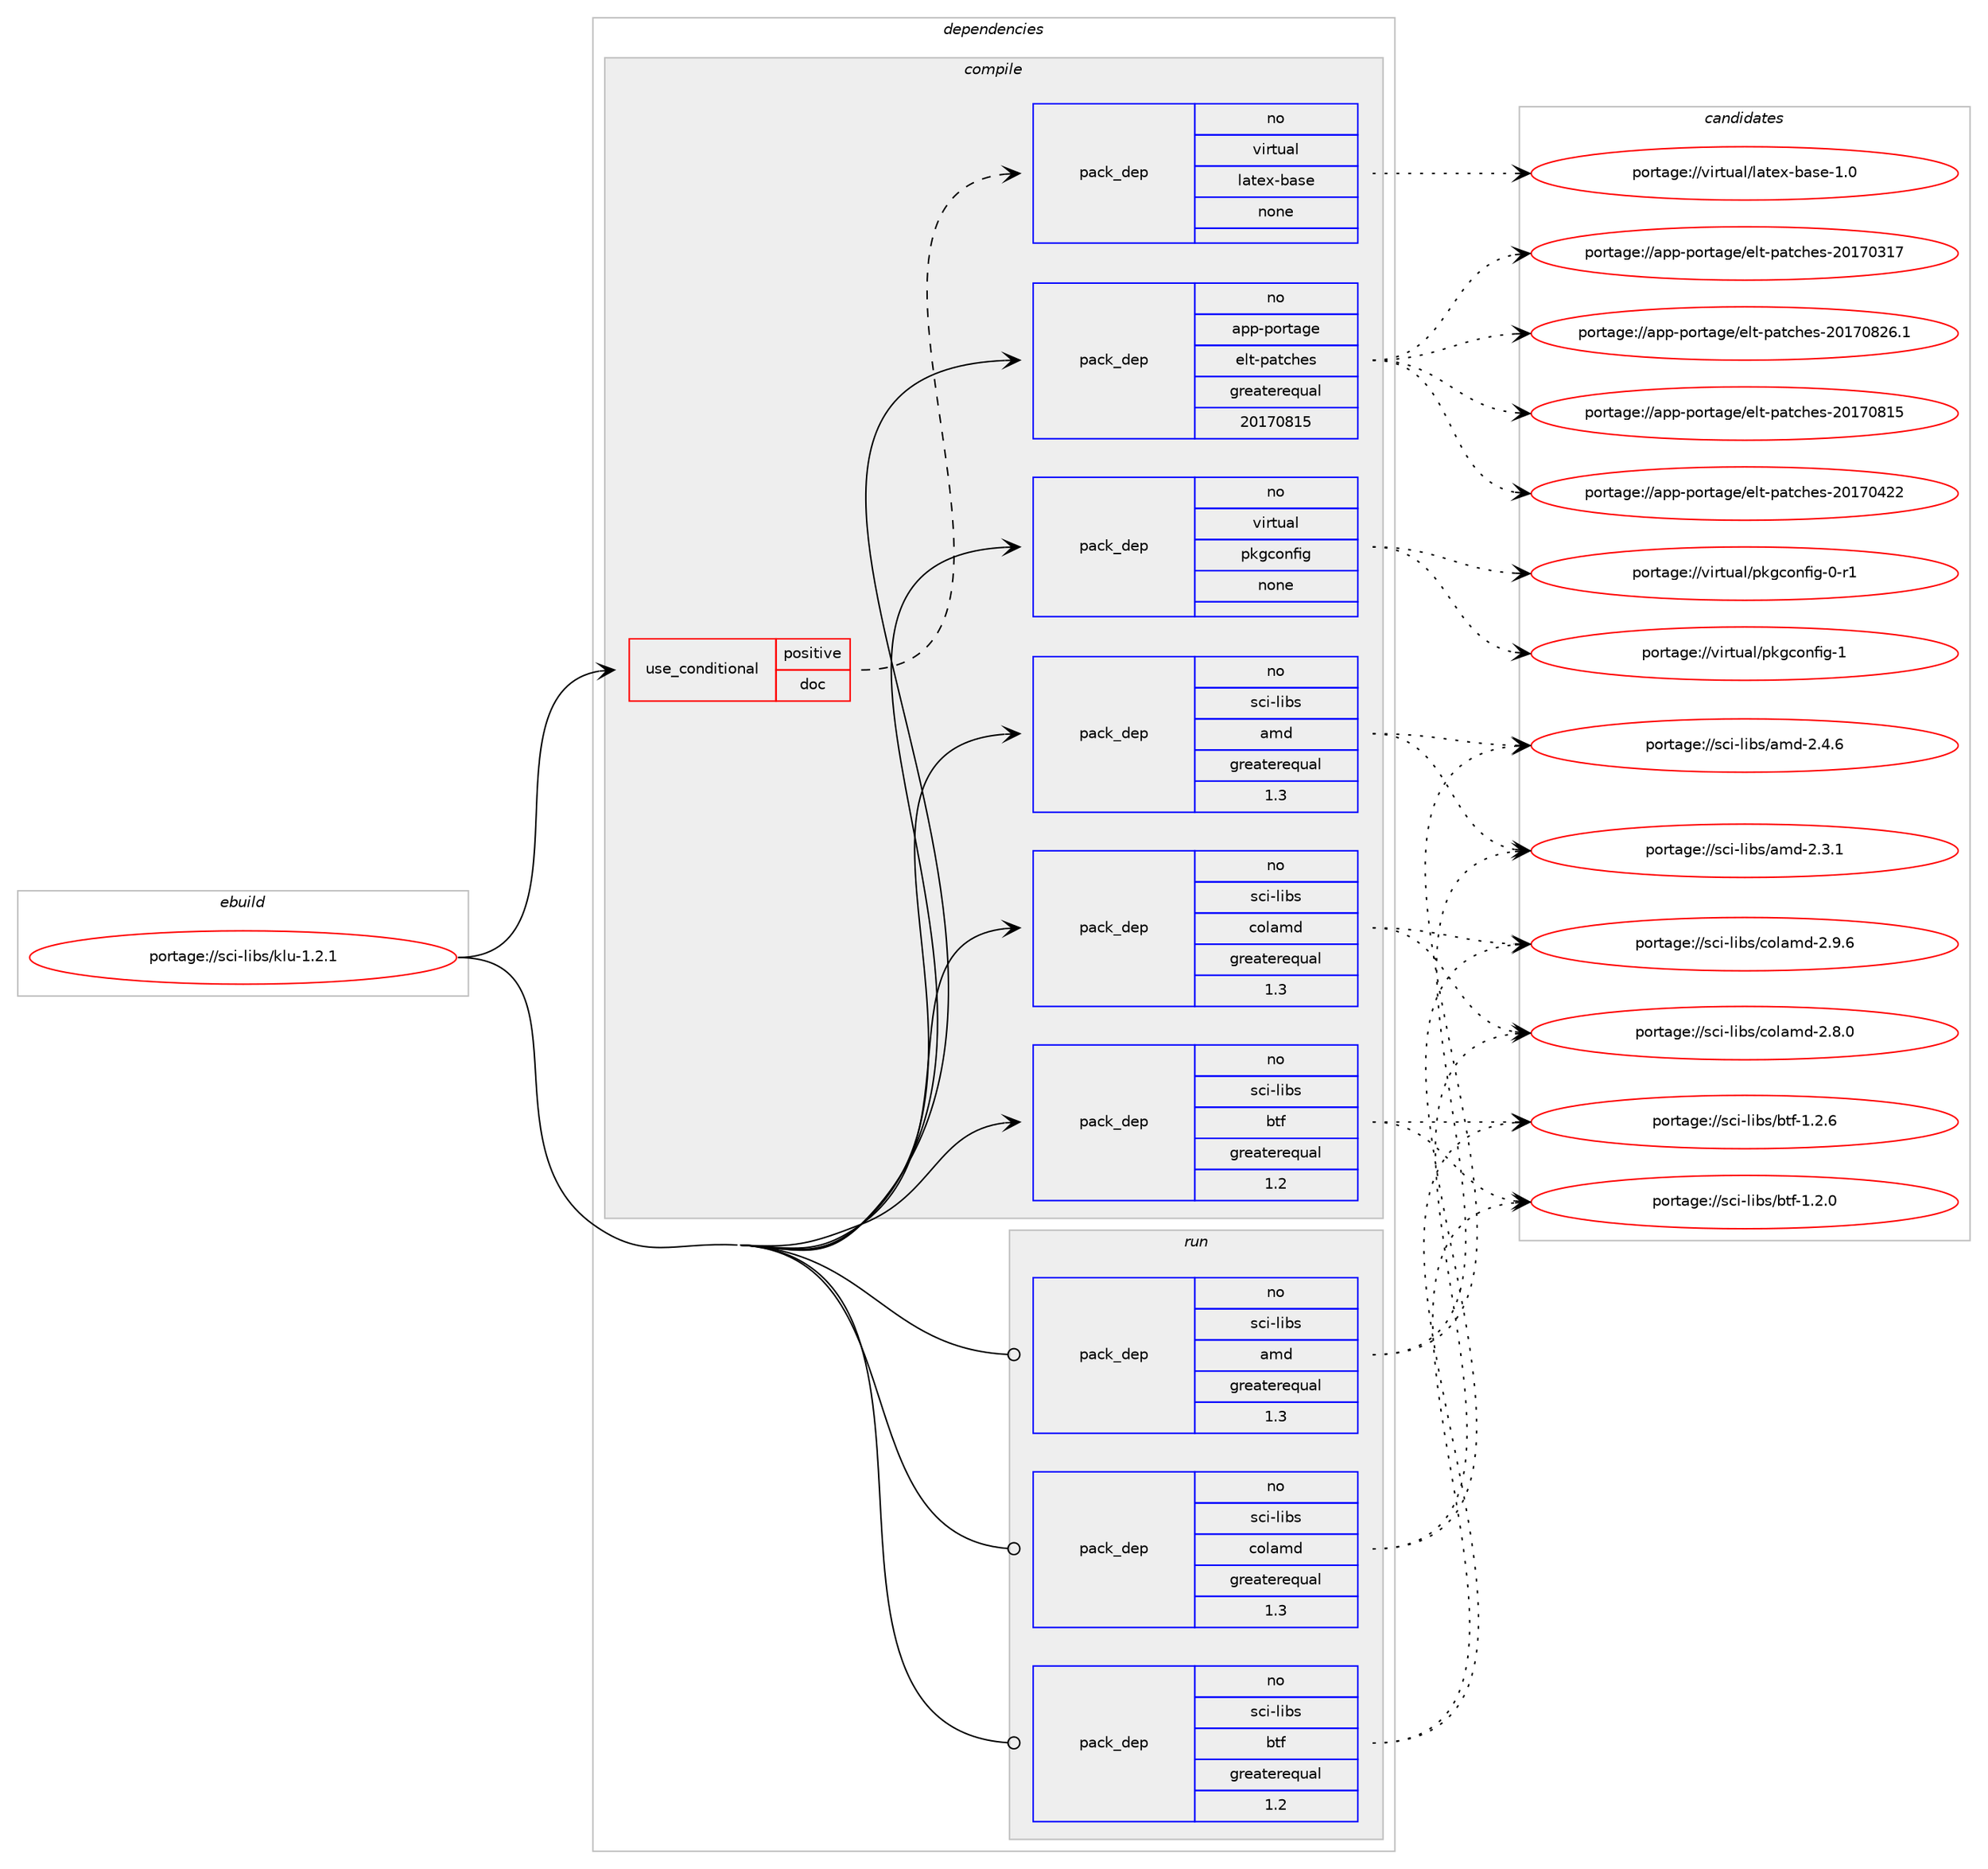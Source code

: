 digraph prolog {

# *************
# Graph options
# *************

newrank=true;
concentrate=true;
compound=true;
graph [rankdir=LR,fontname=Helvetica,fontsize=10,ranksep=1.5];#, ranksep=2.5, nodesep=0.2];
edge  [arrowhead=vee];
node  [fontname=Helvetica,fontsize=10];

# **********
# The ebuild
# **********

subgraph cluster_leftcol {
color=gray;
rank=same;
label=<<i>ebuild</i>>;
id [label="portage://sci-libs/klu-1.2.1", color=red, width=4, href="../sci-libs/klu-1.2.1.svg"];
}

# ****************
# The dependencies
# ****************

subgraph cluster_midcol {
color=gray;
label=<<i>dependencies</i>>;
subgraph cluster_compile {
fillcolor="#eeeeee";
style=filled;
label=<<i>compile</i>>;
subgraph cond7143 {
dependency39315 [label=<<TABLE BORDER="0" CELLBORDER="1" CELLSPACING="0" CELLPADDING="4"><TR><TD ROWSPAN="3" CELLPADDING="10">use_conditional</TD></TR><TR><TD>positive</TD></TR><TR><TD>doc</TD></TR></TABLE>>, shape=none, color=red];
subgraph pack31323 {
dependency39316 [label=<<TABLE BORDER="0" CELLBORDER="1" CELLSPACING="0" CELLPADDING="4" WIDTH="220"><TR><TD ROWSPAN="6" CELLPADDING="30">pack_dep</TD></TR><TR><TD WIDTH="110">no</TD></TR><TR><TD>virtual</TD></TR><TR><TD>latex-base</TD></TR><TR><TD>none</TD></TR><TR><TD></TD></TR></TABLE>>, shape=none, color=blue];
}
dependency39315:e -> dependency39316:w [weight=20,style="dashed",arrowhead="vee"];
}
id:e -> dependency39315:w [weight=20,style="solid",arrowhead="vee"];
subgraph pack31324 {
dependency39317 [label=<<TABLE BORDER="0" CELLBORDER="1" CELLSPACING="0" CELLPADDING="4" WIDTH="220"><TR><TD ROWSPAN="6" CELLPADDING="30">pack_dep</TD></TR><TR><TD WIDTH="110">no</TD></TR><TR><TD>app-portage</TD></TR><TR><TD>elt-patches</TD></TR><TR><TD>greaterequal</TD></TR><TR><TD>20170815</TD></TR></TABLE>>, shape=none, color=blue];
}
id:e -> dependency39317:w [weight=20,style="solid",arrowhead="vee"];
subgraph pack31325 {
dependency39318 [label=<<TABLE BORDER="0" CELLBORDER="1" CELLSPACING="0" CELLPADDING="4" WIDTH="220"><TR><TD ROWSPAN="6" CELLPADDING="30">pack_dep</TD></TR><TR><TD WIDTH="110">no</TD></TR><TR><TD>sci-libs</TD></TR><TR><TD>amd</TD></TR><TR><TD>greaterequal</TD></TR><TR><TD>1.3</TD></TR></TABLE>>, shape=none, color=blue];
}
id:e -> dependency39318:w [weight=20,style="solid",arrowhead="vee"];
subgraph pack31326 {
dependency39319 [label=<<TABLE BORDER="0" CELLBORDER="1" CELLSPACING="0" CELLPADDING="4" WIDTH="220"><TR><TD ROWSPAN="6" CELLPADDING="30">pack_dep</TD></TR><TR><TD WIDTH="110">no</TD></TR><TR><TD>sci-libs</TD></TR><TR><TD>btf</TD></TR><TR><TD>greaterequal</TD></TR><TR><TD>1.2</TD></TR></TABLE>>, shape=none, color=blue];
}
id:e -> dependency39319:w [weight=20,style="solid",arrowhead="vee"];
subgraph pack31327 {
dependency39320 [label=<<TABLE BORDER="0" CELLBORDER="1" CELLSPACING="0" CELLPADDING="4" WIDTH="220"><TR><TD ROWSPAN="6" CELLPADDING="30">pack_dep</TD></TR><TR><TD WIDTH="110">no</TD></TR><TR><TD>sci-libs</TD></TR><TR><TD>colamd</TD></TR><TR><TD>greaterequal</TD></TR><TR><TD>1.3</TD></TR></TABLE>>, shape=none, color=blue];
}
id:e -> dependency39320:w [weight=20,style="solid",arrowhead="vee"];
subgraph pack31328 {
dependency39321 [label=<<TABLE BORDER="0" CELLBORDER="1" CELLSPACING="0" CELLPADDING="4" WIDTH="220"><TR><TD ROWSPAN="6" CELLPADDING="30">pack_dep</TD></TR><TR><TD WIDTH="110">no</TD></TR><TR><TD>virtual</TD></TR><TR><TD>pkgconfig</TD></TR><TR><TD>none</TD></TR><TR><TD></TD></TR></TABLE>>, shape=none, color=blue];
}
id:e -> dependency39321:w [weight=20,style="solid",arrowhead="vee"];
}
subgraph cluster_compileandrun {
fillcolor="#eeeeee";
style=filled;
label=<<i>compile and run</i>>;
}
subgraph cluster_run {
fillcolor="#eeeeee";
style=filled;
label=<<i>run</i>>;
subgraph pack31329 {
dependency39322 [label=<<TABLE BORDER="0" CELLBORDER="1" CELLSPACING="0" CELLPADDING="4" WIDTH="220"><TR><TD ROWSPAN="6" CELLPADDING="30">pack_dep</TD></TR><TR><TD WIDTH="110">no</TD></TR><TR><TD>sci-libs</TD></TR><TR><TD>amd</TD></TR><TR><TD>greaterequal</TD></TR><TR><TD>1.3</TD></TR></TABLE>>, shape=none, color=blue];
}
id:e -> dependency39322:w [weight=20,style="solid",arrowhead="odot"];
subgraph pack31330 {
dependency39323 [label=<<TABLE BORDER="0" CELLBORDER="1" CELLSPACING="0" CELLPADDING="4" WIDTH="220"><TR><TD ROWSPAN="6" CELLPADDING="30">pack_dep</TD></TR><TR><TD WIDTH="110">no</TD></TR><TR><TD>sci-libs</TD></TR><TR><TD>btf</TD></TR><TR><TD>greaterequal</TD></TR><TR><TD>1.2</TD></TR></TABLE>>, shape=none, color=blue];
}
id:e -> dependency39323:w [weight=20,style="solid",arrowhead="odot"];
subgraph pack31331 {
dependency39324 [label=<<TABLE BORDER="0" CELLBORDER="1" CELLSPACING="0" CELLPADDING="4" WIDTH="220"><TR><TD ROWSPAN="6" CELLPADDING="30">pack_dep</TD></TR><TR><TD WIDTH="110">no</TD></TR><TR><TD>sci-libs</TD></TR><TR><TD>colamd</TD></TR><TR><TD>greaterequal</TD></TR><TR><TD>1.3</TD></TR></TABLE>>, shape=none, color=blue];
}
id:e -> dependency39324:w [weight=20,style="solid",arrowhead="odot"];
}
}

# **************
# The candidates
# **************

subgraph cluster_choices {
rank=same;
color=gray;
label=<<i>candidates</i>>;

subgraph choice31323 {
color=black;
nodesep=1;
choice11810511411611797108471089711610112045989711510145494648 [label="portage://virtual/latex-base-1.0", color=red, width=4,href="../virtual/latex-base-1.0.svg"];
dependency39316:e -> choice11810511411611797108471089711610112045989711510145494648:w [style=dotted,weight="100"];
}
subgraph choice31324 {
color=black;
nodesep=1;
choice971121124511211111411697103101471011081164511297116991041011154550484955485650544649 [label="portage://app-portage/elt-patches-20170826.1", color=red, width=4,href="../app-portage/elt-patches-20170826.1.svg"];
choice97112112451121111141169710310147101108116451129711699104101115455048495548564953 [label="portage://app-portage/elt-patches-20170815", color=red, width=4,href="../app-portage/elt-patches-20170815.svg"];
choice97112112451121111141169710310147101108116451129711699104101115455048495548525050 [label="portage://app-portage/elt-patches-20170422", color=red, width=4,href="../app-portage/elt-patches-20170422.svg"];
choice97112112451121111141169710310147101108116451129711699104101115455048495548514955 [label="portage://app-portage/elt-patches-20170317", color=red, width=4,href="../app-portage/elt-patches-20170317.svg"];
dependency39317:e -> choice971121124511211111411697103101471011081164511297116991041011154550484955485650544649:w [style=dotted,weight="100"];
dependency39317:e -> choice97112112451121111141169710310147101108116451129711699104101115455048495548564953:w [style=dotted,weight="100"];
dependency39317:e -> choice97112112451121111141169710310147101108116451129711699104101115455048495548525050:w [style=dotted,weight="100"];
dependency39317:e -> choice97112112451121111141169710310147101108116451129711699104101115455048495548514955:w [style=dotted,weight="100"];
}
subgraph choice31325 {
color=black;
nodesep=1;
choice1159910545108105981154797109100455046524654 [label="portage://sci-libs/amd-2.4.6", color=red, width=4,href="../sci-libs/amd-2.4.6.svg"];
choice1159910545108105981154797109100455046514649 [label="portage://sci-libs/amd-2.3.1", color=red, width=4,href="../sci-libs/amd-2.3.1.svg"];
dependency39318:e -> choice1159910545108105981154797109100455046524654:w [style=dotted,weight="100"];
dependency39318:e -> choice1159910545108105981154797109100455046514649:w [style=dotted,weight="100"];
}
subgraph choice31326 {
color=black;
nodesep=1;
choice1159910545108105981154798116102454946504654 [label="portage://sci-libs/btf-1.2.6", color=red, width=4,href="../sci-libs/btf-1.2.6.svg"];
choice1159910545108105981154798116102454946504648 [label="portage://sci-libs/btf-1.2.0", color=red, width=4,href="../sci-libs/btf-1.2.0.svg"];
dependency39319:e -> choice1159910545108105981154798116102454946504654:w [style=dotted,weight="100"];
dependency39319:e -> choice1159910545108105981154798116102454946504648:w [style=dotted,weight="100"];
}
subgraph choice31327 {
color=black;
nodesep=1;
choice115991054510810598115479911110897109100455046574654 [label="portage://sci-libs/colamd-2.9.6", color=red, width=4,href="../sci-libs/colamd-2.9.6.svg"];
choice115991054510810598115479911110897109100455046564648 [label="portage://sci-libs/colamd-2.8.0", color=red, width=4,href="../sci-libs/colamd-2.8.0.svg"];
dependency39320:e -> choice115991054510810598115479911110897109100455046574654:w [style=dotted,weight="100"];
dependency39320:e -> choice115991054510810598115479911110897109100455046564648:w [style=dotted,weight="100"];
}
subgraph choice31328 {
color=black;
nodesep=1;
choice1181051141161179710847112107103991111101021051034549 [label="portage://virtual/pkgconfig-1", color=red, width=4,href="../virtual/pkgconfig-1.svg"];
choice11810511411611797108471121071039911111010210510345484511449 [label="portage://virtual/pkgconfig-0-r1", color=red, width=4,href="../virtual/pkgconfig-0-r1.svg"];
dependency39321:e -> choice1181051141161179710847112107103991111101021051034549:w [style=dotted,weight="100"];
dependency39321:e -> choice11810511411611797108471121071039911111010210510345484511449:w [style=dotted,weight="100"];
}
subgraph choice31329 {
color=black;
nodesep=1;
choice1159910545108105981154797109100455046524654 [label="portage://sci-libs/amd-2.4.6", color=red, width=4,href="../sci-libs/amd-2.4.6.svg"];
choice1159910545108105981154797109100455046514649 [label="portage://sci-libs/amd-2.3.1", color=red, width=4,href="../sci-libs/amd-2.3.1.svg"];
dependency39322:e -> choice1159910545108105981154797109100455046524654:w [style=dotted,weight="100"];
dependency39322:e -> choice1159910545108105981154797109100455046514649:w [style=dotted,weight="100"];
}
subgraph choice31330 {
color=black;
nodesep=1;
choice1159910545108105981154798116102454946504654 [label="portage://sci-libs/btf-1.2.6", color=red, width=4,href="../sci-libs/btf-1.2.6.svg"];
choice1159910545108105981154798116102454946504648 [label="portage://sci-libs/btf-1.2.0", color=red, width=4,href="../sci-libs/btf-1.2.0.svg"];
dependency39323:e -> choice1159910545108105981154798116102454946504654:w [style=dotted,weight="100"];
dependency39323:e -> choice1159910545108105981154798116102454946504648:w [style=dotted,weight="100"];
}
subgraph choice31331 {
color=black;
nodesep=1;
choice115991054510810598115479911110897109100455046574654 [label="portage://sci-libs/colamd-2.9.6", color=red, width=4,href="../sci-libs/colamd-2.9.6.svg"];
choice115991054510810598115479911110897109100455046564648 [label="portage://sci-libs/colamd-2.8.0", color=red, width=4,href="../sci-libs/colamd-2.8.0.svg"];
dependency39324:e -> choice115991054510810598115479911110897109100455046574654:w [style=dotted,weight="100"];
dependency39324:e -> choice115991054510810598115479911110897109100455046564648:w [style=dotted,weight="100"];
}
}

}
